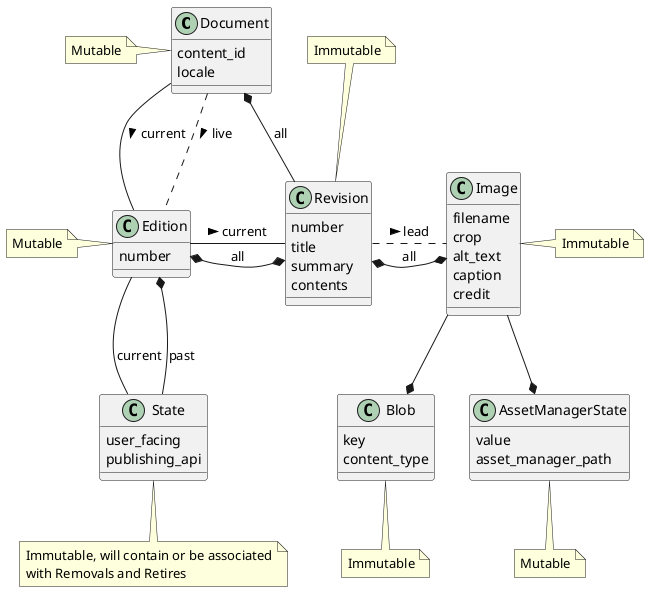 @startuml
class Document {
  content_id
  locale
}
note left: Mutable

class Revision {
  number
  title
  summary
  contents
}
note top: Immutable

class Edition {
  number
}
note left: Mutable

class State {
  user_facing
  publishing_api
}
note bottom
  Immutable, will contain or be associated
  with Removals and Retires
end note

class Image {
  filename
  crop
  alt_text
  caption
  credit
}
note right: Immutable

class Blob {
  key
  content_type
}
note bottom: Immutable

class AssetManagerState {
  value
  asset_manager_path
}
note bottom: Mutable

Document -- Edition : current >
Document .. Edition : live >
Edition -- Revision : current >
Document *-- Revision : all
Edition *-* Revision : all
Edition -- State : current
Edition *-- State : past
Image --* AssetManagerState
Image --* Blob
Revision *-* Image: all
Revision .. Image: lead >
@enduml
